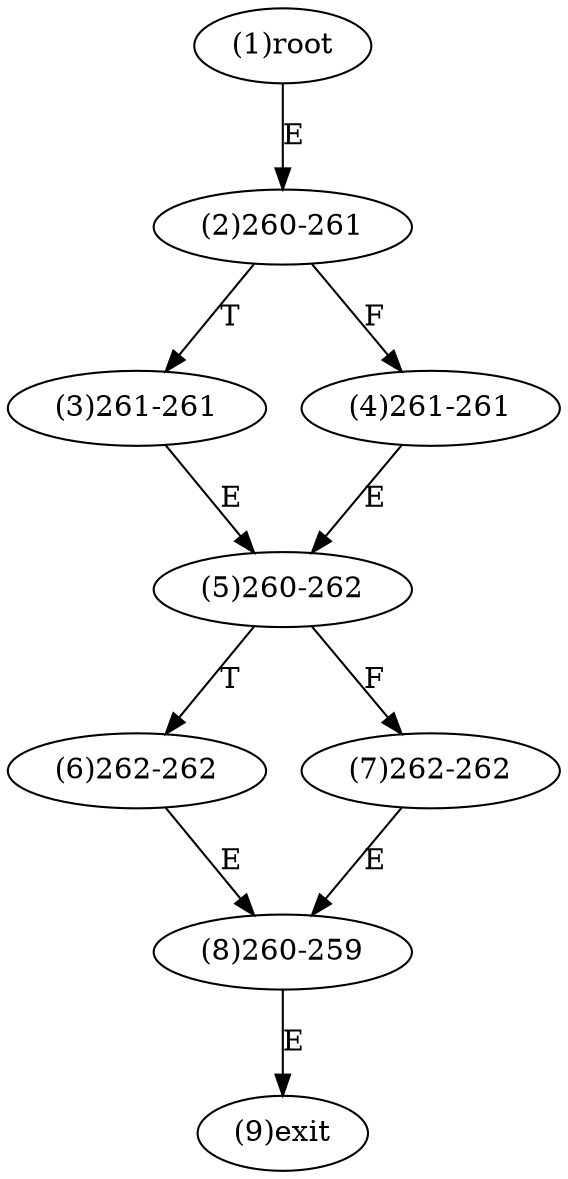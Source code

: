 digraph "" { 
1[ label="(1)root"];
2[ label="(2)260-261"];
3[ label="(3)261-261"];
4[ label="(4)261-261"];
5[ label="(5)260-262"];
6[ label="(6)262-262"];
7[ label="(7)262-262"];
8[ label="(8)260-259"];
9[ label="(9)exit"];
1->2[ label="E"];
2->4[ label="F"];
2->3[ label="T"];
3->5[ label="E"];
4->5[ label="E"];
5->7[ label="F"];
5->6[ label="T"];
6->8[ label="E"];
7->8[ label="E"];
8->9[ label="E"];
}